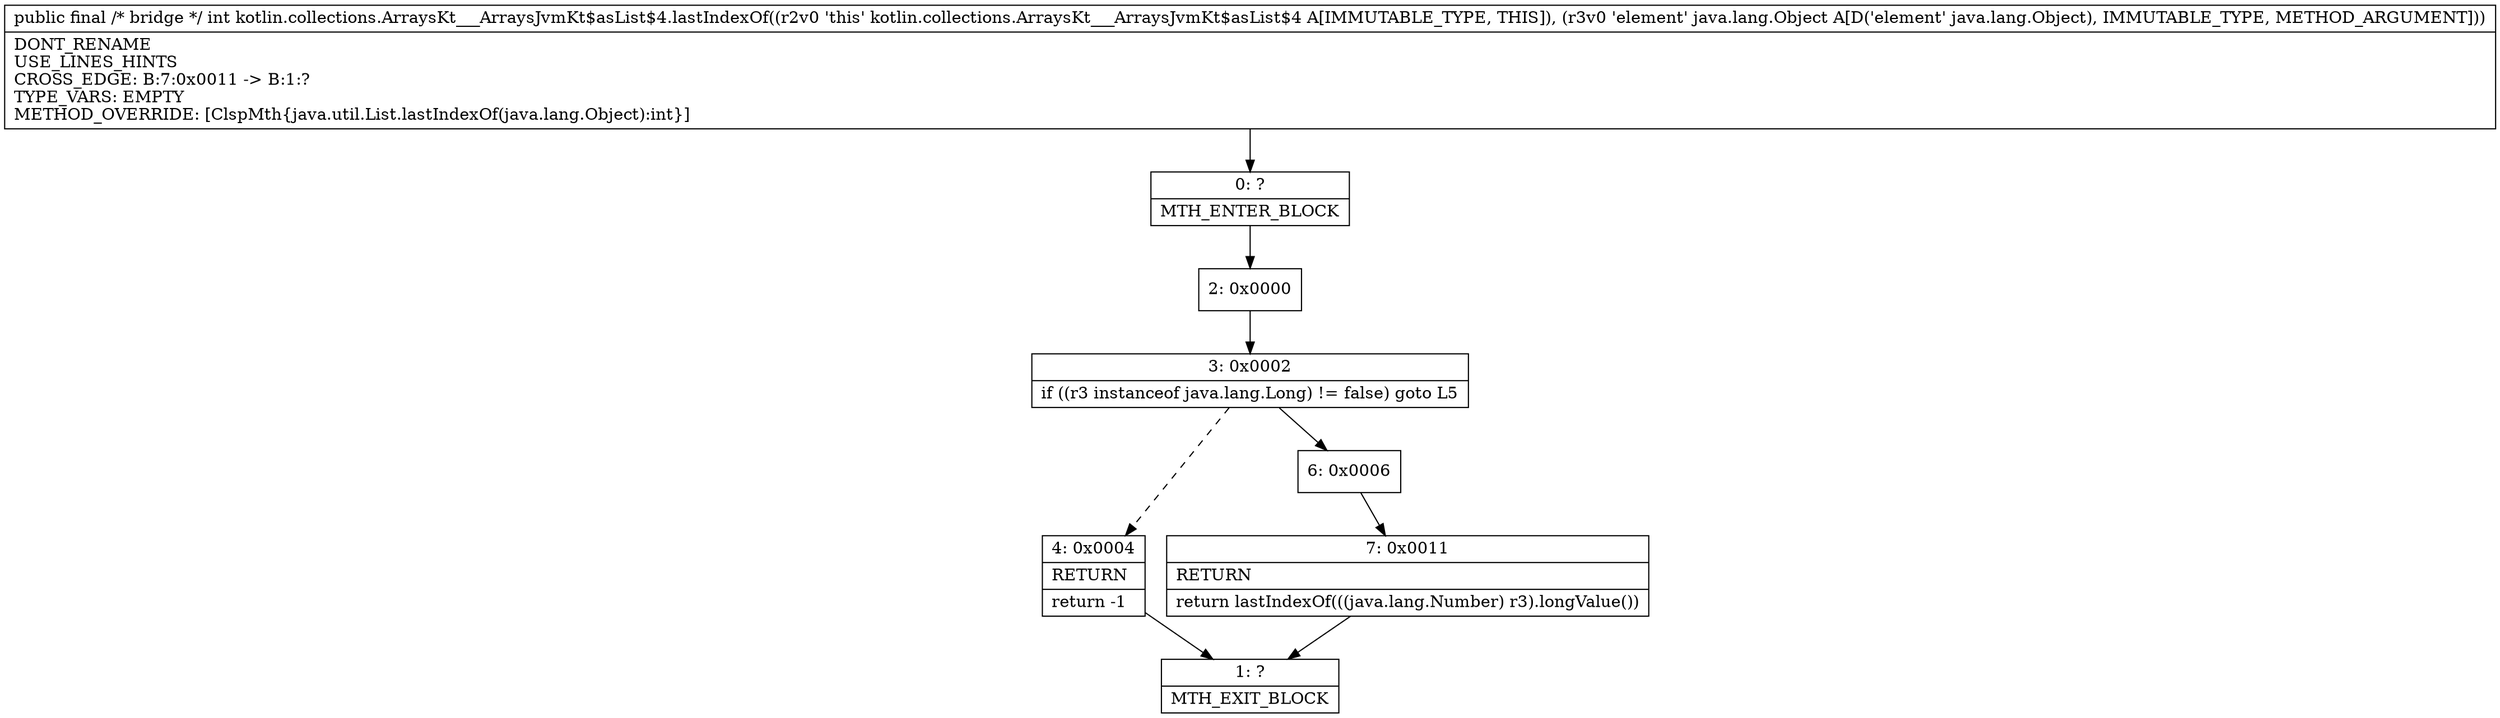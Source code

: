 digraph "CFG forkotlin.collections.ArraysKt___ArraysJvmKt$asList$4.lastIndexOf(Ljava\/lang\/Object;)I" {
Node_0 [shape=record,label="{0\:\ ?|MTH_ENTER_BLOCK\l}"];
Node_2 [shape=record,label="{2\:\ 0x0000}"];
Node_3 [shape=record,label="{3\:\ 0x0002|if ((r3 instanceof java.lang.Long) != false) goto L5\l}"];
Node_4 [shape=record,label="{4\:\ 0x0004|RETURN\l|return \-1\l}"];
Node_1 [shape=record,label="{1\:\ ?|MTH_EXIT_BLOCK\l}"];
Node_6 [shape=record,label="{6\:\ 0x0006}"];
Node_7 [shape=record,label="{7\:\ 0x0011|RETURN\l|return lastIndexOf(((java.lang.Number) r3).longValue())\l}"];
MethodNode[shape=record,label="{public final \/* bridge *\/ int kotlin.collections.ArraysKt___ArraysJvmKt$asList$4.lastIndexOf((r2v0 'this' kotlin.collections.ArraysKt___ArraysJvmKt$asList$4 A[IMMUTABLE_TYPE, THIS]), (r3v0 'element' java.lang.Object A[D('element' java.lang.Object), IMMUTABLE_TYPE, METHOD_ARGUMENT]))  | DONT_RENAME\lUSE_LINES_HINTS\lCROSS_EDGE: B:7:0x0011 \-\> B:1:?\lTYPE_VARS: EMPTY\lMETHOD_OVERRIDE: [ClspMth\{java.util.List.lastIndexOf(java.lang.Object):int\}]\l}"];
MethodNode -> Node_0;Node_0 -> Node_2;
Node_2 -> Node_3;
Node_3 -> Node_4[style=dashed];
Node_3 -> Node_6;
Node_4 -> Node_1;
Node_6 -> Node_7;
Node_7 -> Node_1;
}

